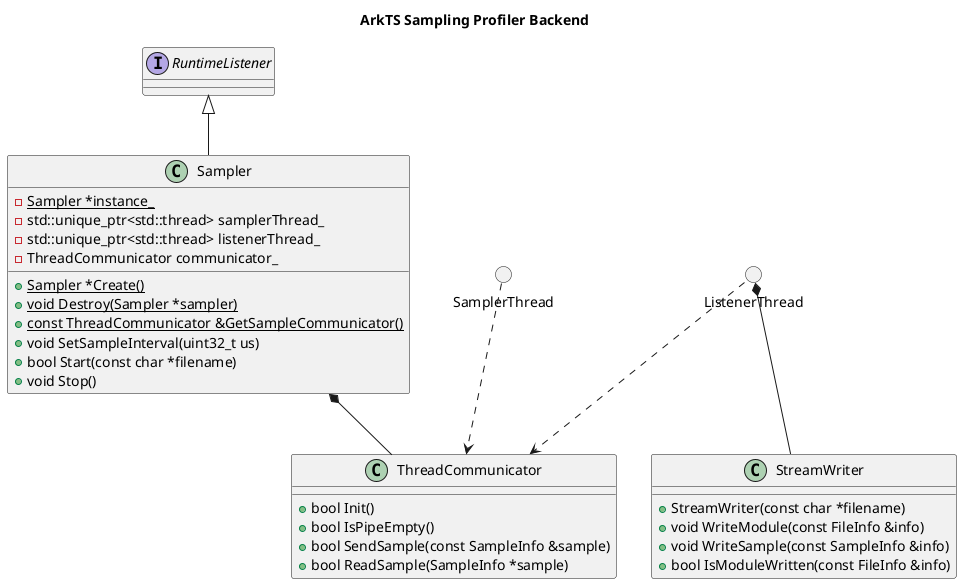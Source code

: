 ' Copyright (c) 2024 Huawei Device Co., Ltd.
' Licensed under the Apache License, Version 2.0 (the "License");
' you may not use this file except in compliance with the License.
' You may obtain a copy of the License at
'
' http://www.apache.org/licenses/LICENSE-2.0
'
' Unless required by applicable law or agreed to in writing, software
' distributed under the License is distributed on an "AS IS" BASIS,
' WITHOUT WARRANTIES OR CONDITIONS OF ANY KIND, either express or implied.
' See the License for the specific language governing permissions and
' limitations under the License.

@startuml

title ArkTS Sampling Profiler Backend

interface RuntimeListener

class Sampler {
    + {static} Sampler *Create()
    + {static} void Destroy(Sampler *sampler)
    + {static} const ThreadCommunicator &GetSampleCommunicator()
    + void SetSampleInterval(uint32_t us)
    + bool Start(const char *filename)
    + void Stop()

    - {static} Sampler *instance_
    - std::unique_ptr<std::thread> samplerThread_
    - std::unique_ptr<std::thread> listenerThread_
    - ThreadCommunicator communicator_
}

RuntimeListener <|-- Sampler

class ThreadCommunicator {
    + bool Init()
    + bool IsPipeEmpty()
    + bool SendSample(const SampleInfo &sample)
    + bool ReadSample(SampleInfo *sample)
}

Sampler *-- ThreadCommunicator

circle SamplerThread

SamplerThread ..> ThreadCommunicator

circle ListenerThread

ListenerThread ..> ThreadCommunicator

class StreamWriter {
    + StreamWriter(const char *filename)
    + void WriteModule(const FileInfo &info)
    + void WriteSample(const SampleInfo &info)
    + bool IsModuleWritten(const FileInfo &info)
}

ListenerThread *-- StreamWriter

@enduml
